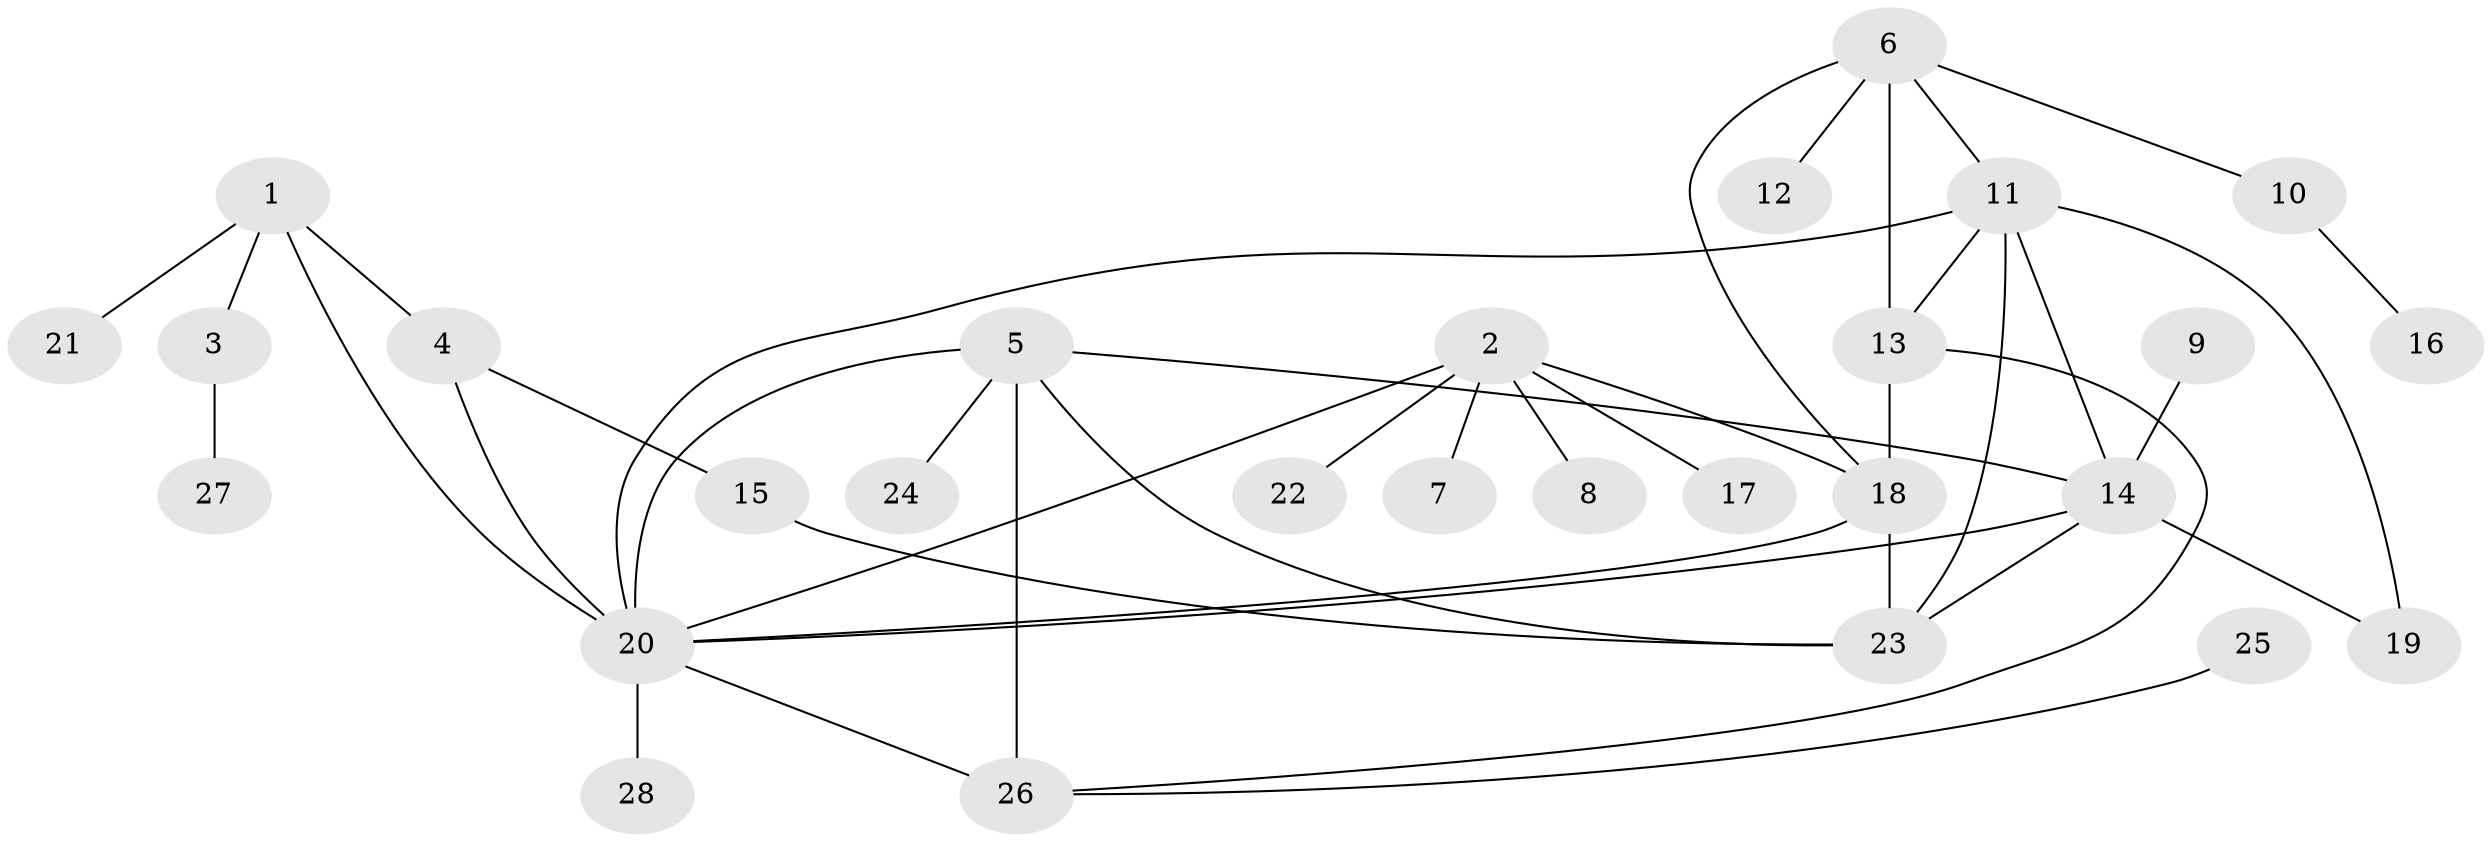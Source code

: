 // original degree distribution, {4: 0.058823529411764705, 6: 0.07352941176470588, 7: 0.058823529411764705, 5: 0.04411764705882353, 8: 0.014705882352941176, 1: 0.4852941176470588, 3: 0.058823529411764705, 2: 0.20588235294117646}
// Generated by graph-tools (version 1.1) at 2025/37/03/04/25 23:37:32]
// undirected, 28 vertices, 41 edges
graph export_dot {
  node [color=gray90,style=filled];
  1;
  2;
  3;
  4;
  5;
  6;
  7;
  8;
  9;
  10;
  11;
  12;
  13;
  14;
  15;
  16;
  17;
  18;
  19;
  20;
  21;
  22;
  23;
  24;
  25;
  26;
  27;
  28;
  1 -- 3 [weight=1.0];
  1 -- 4 [weight=1.0];
  1 -- 20 [weight=1.0];
  1 -- 21 [weight=1.0];
  2 -- 7 [weight=1.0];
  2 -- 8 [weight=1.0];
  2 -- 17 [weight=1.0];
  2 -- 18 [weight=1.0];
  2 -- 20 [weight=1.0];
  2 -- 22 [weight=1.0];
  3 -- 27 [weight=1.0];
  4 -- 15 [weight=1.0];
  4 -- 20 [weight=1.0];
  5 -- 14 [weight=2.0];
  5 -- 20 [weight=1.0];
  5 -- 23 [weight=1.0];
  5 -- 24 [weight=1.0];
  5 -- 26 [weight=2.0];
  6 -- 10 [weight=1.0];
  6 -- 11 [weight=1.0];
  6 -- 12 [weight=1.0];
  6 -- 13 [weight=1.0];
  6 -- 18 [weight=1.0];
  9 -- 14 [weight=1.0];
  10 -- 16 [weight=1.0];
  11 -- 13 [weight=2.0];
  11 -- 14 [weight=1.0];
  11 -- 19 [weight=1.0];
  11 -- 20 [weight=2.0];
  11 -- 23 [weight=1.0];
  13 -- 18 [weight=1.0];
  13 -- 26 [weight=1.0];
  14 -- 19 [weight=1.0];
  14 -- 20 [weight=1.0];
  14 -- 23 [weight=1.0];
  15 -- 23 [weight=1.0];
  18 -- 20 [weight=1.0];
  18 -- 23 [weight=1.0];
  20 -- 26 [weight=1.0];
  20 -- 28 [weight=1.0];
  25 -- 26 [weight=1.0];
}
